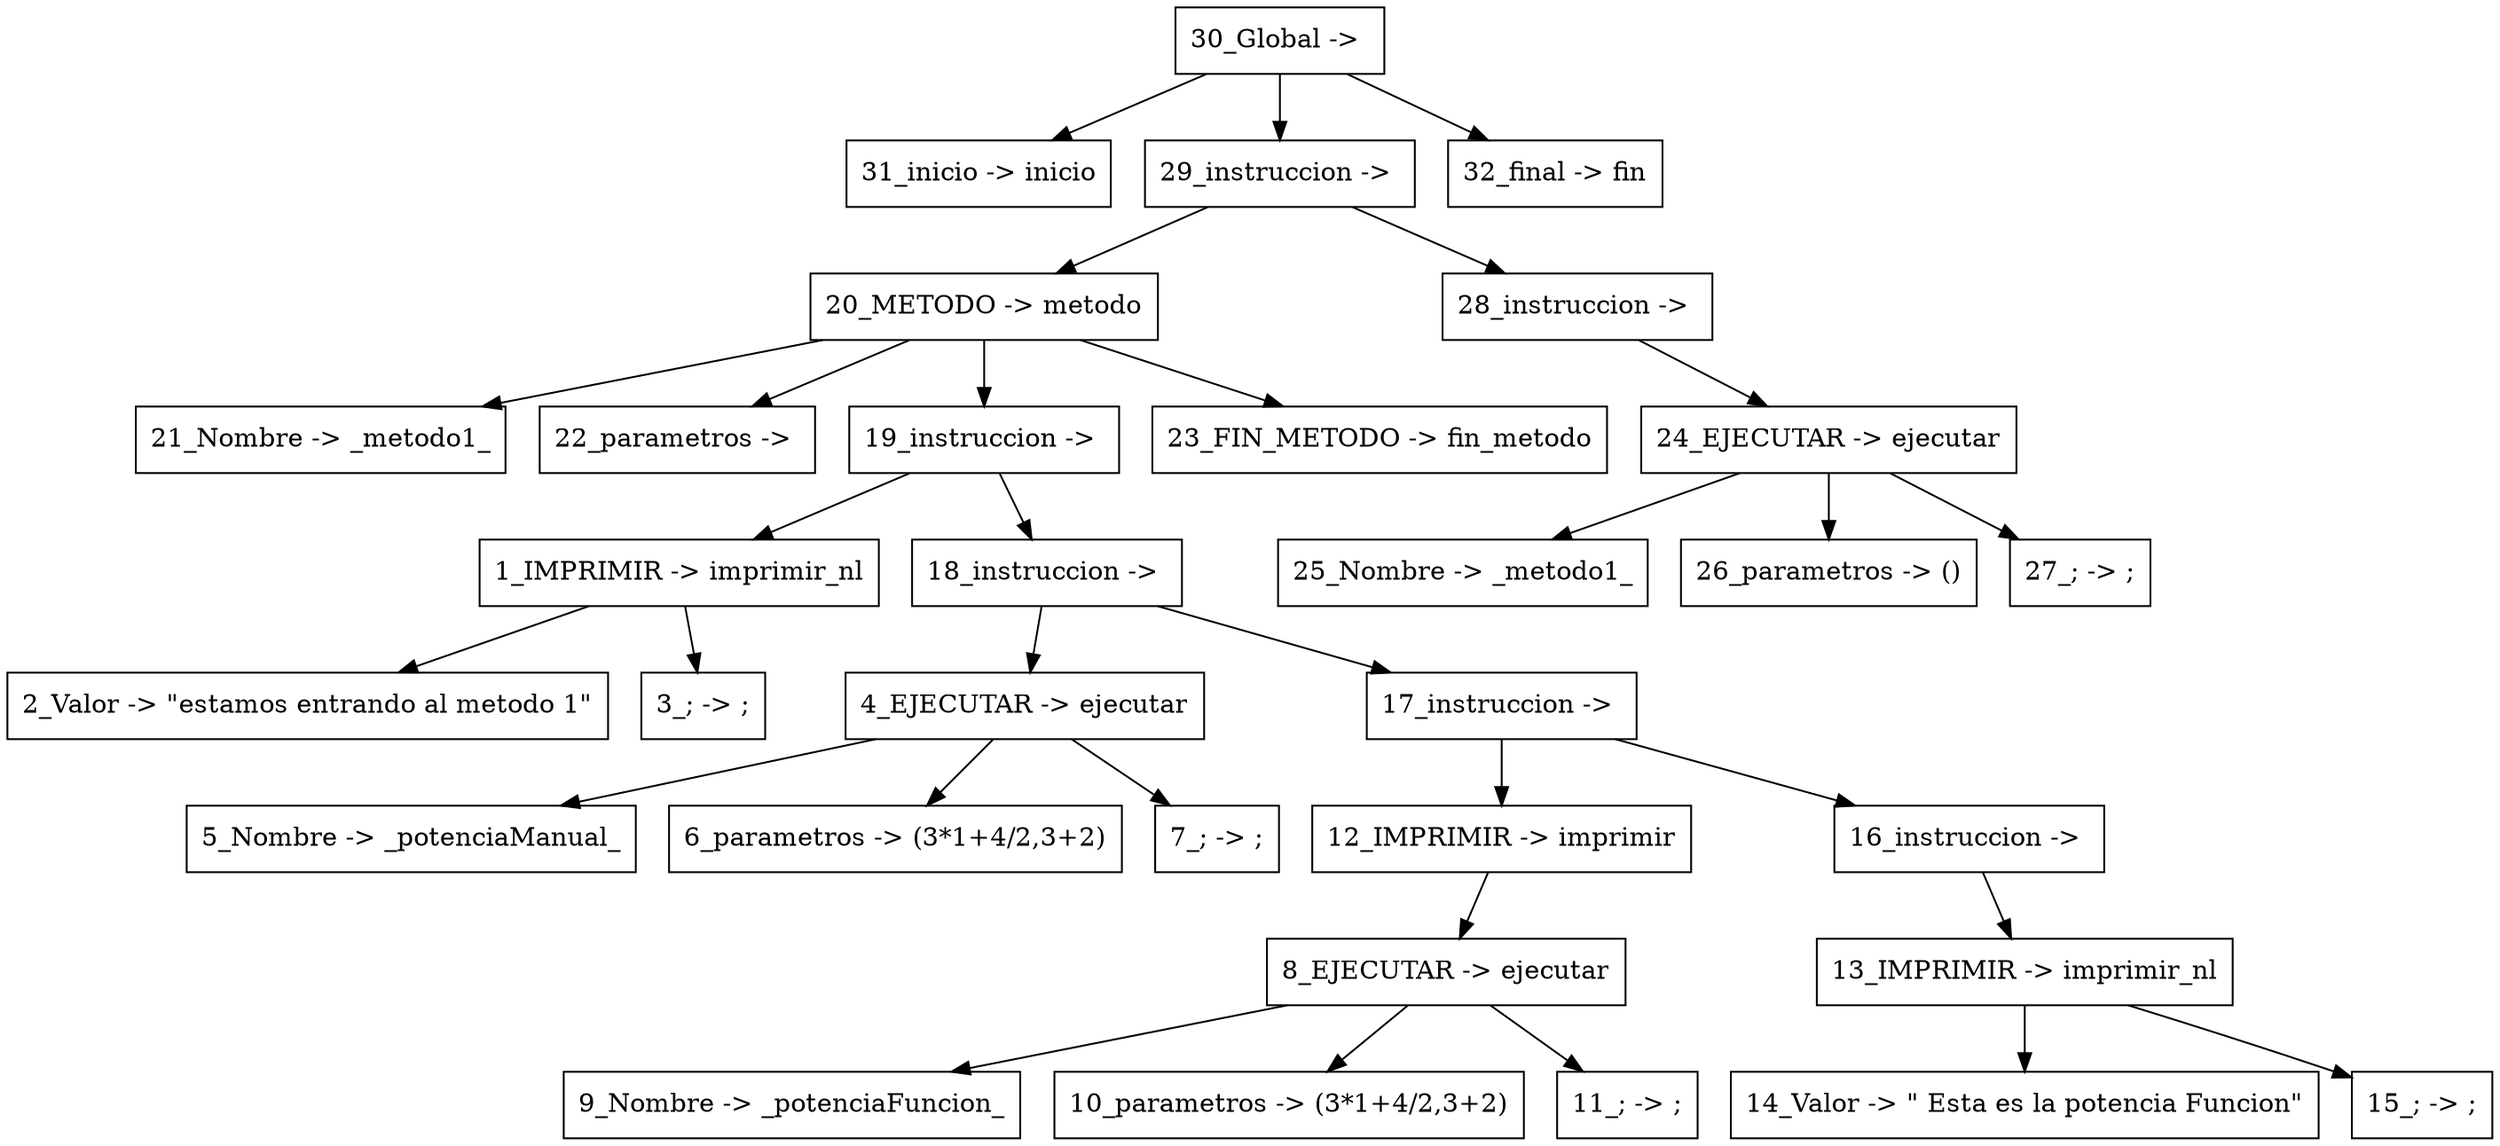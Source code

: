 digraph G {node[shape=box, style=filled, color=black, fillcolor=white]; edge[color=black];rankdir=UD 

"30_Global -> "->"31_inicio -> inicio"
"30_Global -> "->"29_instruccion -> "
"29_instruccion -> "->"20_METODO -> metodo"
"20_METODO -> metodo"->"21_Nombre -> _metodo1_"
"20_METODO -> metodo"->"22_parametros -> "
"20_METODO -> metodo"->"19_instruccion -> "
"19_instruccion -> "->"1_IMPRIMIR -> imprimir_nl"
"1_IMPRIMIR -> imprimir_nl"->"2_Valor -> \"estamos entrando al metodo 1\""
"1_IMPRIMIR -> imprimir_nl"->"3_; -> ;"
"19_instruccion -> "->"18_instruccion -> "
"18_instruccion -> "->"4_EJECUTAR -> ejecutar"
"4_EJECUTAR -> ejecutar"->"5_Nombre -> _potenciaManual_"
"4_EJECUTAR -> ejecutar"->"6_parametros -> (3*1+4/2,3+2)"
"4_EJECUTAR -> ejecutar"->"7_; -> ;"
"18_instruccion -> "->"17_instruccion -> "
"17_instruccion -> "->"12_IMPRIMIR -> imprimir"
"12_IMPRIMIR -> imprimir"->"8_EJECUTAR -> ejecutar"
"8_EJECUTAR -> ejecutar"->"9_Nombre -> _potenciaFuncion_"
"8_EJECUTAR -> ejecutar"->"10_parametros -> (3*1+4/2,3+2)"
"8_EJECUTAR -> ejecutar"->"11_; -> ;"
"17_instruccion -> "->"16_instruccion -> "
"16_instruccion -> "->"13_IMPRIMIR -> imprimir_nl"
"13_IMPRIMIR -> imprimir_nl"->"14_Valor -> \" Esta es la potencia Funcion\""
"13_IMPRIMIR -> imprimir_nl"->"15_; -> ;"
"20_METODO -> metodo"->"23_FIN_METODO -> fin_metodo"
"29_instruccion -> "->"28_instruccion -> "
"28_instruccion -> "->"24_EJECUTAR -> ejecutar"
"24_EJECUTAR -> ejecutar"->"25_Nombre -> _metodo1_"
"24_EJECUTAR -> ejecutar"->"26_parametros -> ()"
"24_EJECUTAR -> ejecutar"->"27_; -> ;"
"30_Global -> "->"32_final -> fin"


}
